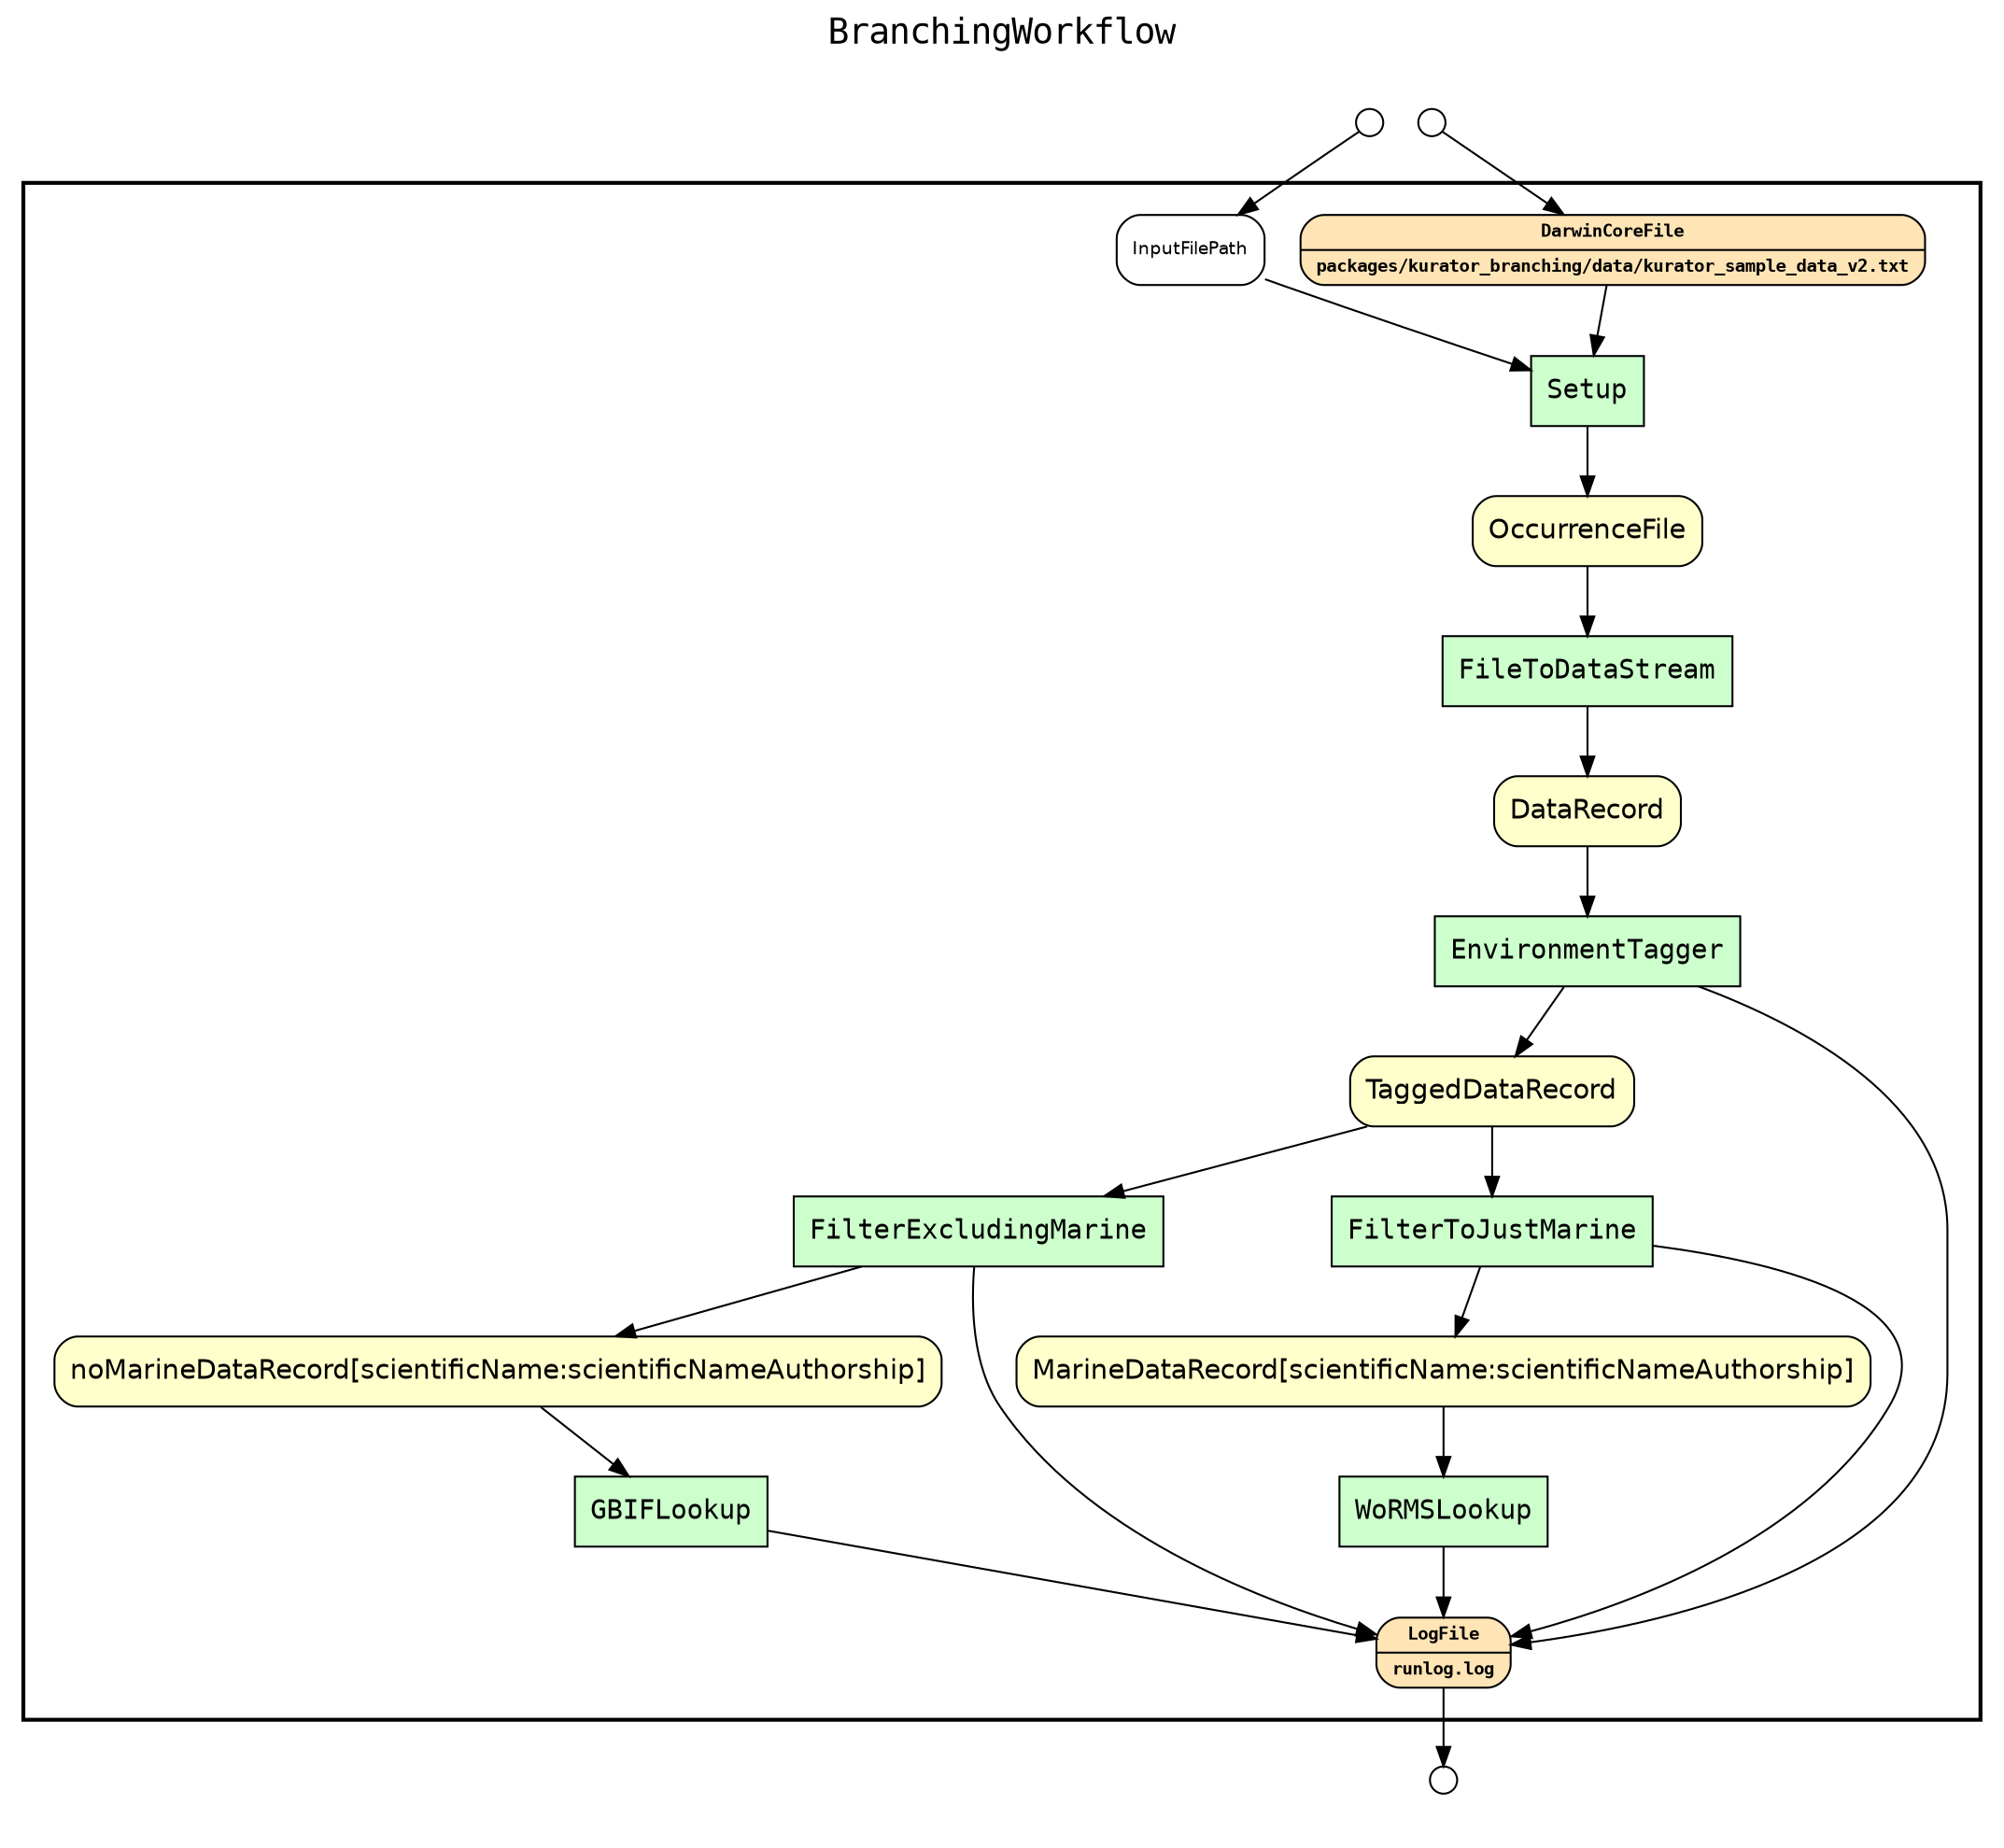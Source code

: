 
digraph yw_data_view {
rankdir=TB
fontname=Courier; fontsize=18; labelloc=t
label="BranchingWorkflow"
subgraph cluster_workflow { label=""; color=black; penwidth=2
subgraph cluster_workflow_inner { label=""; color=white
node[shape=box style="filled" fillcolor="#CCFFCC" peripheries=1 fontname=Courier]
FileToDataStream
Setup
GBIFLookup
WoRMSLookup
FilterExcludingMarine
FilterToJustMarine
EnvironmentTagger
node[shape=box style="filled" fillcolor="#CCFFCC" peripheries=1 fontname=Courier]
node[shape=box style="rounded,filled" fillcolor="#FFFFCC" peripheries=1 fontname=Helvetica]
OccurrenceFile
DataRecord
TaggedDataRecord
<MarineDataRecord[scientificName:scientificNameAuthorship]>
<noMarineDataRecord[scientificName:scientificNameAuthorship]>
node[shape=box style="rounded,filled" fillcolor="#FFE4B5" peripheries=1 fontname="Courier-Bold" fontsize=9]
DarwinCoreFile[shape=record rankdir=LR label="{<f0> DarwinCoreFile |<f1>packages/kurator_branching/data/kurator_sample_data_v2.txt\l}"]
node[shape=box style="rounded,filled" fillcolor="#FFE4B5" peripheries=1 fontname="Courier-Bold" fontsize=9]
LogFile[shape=record rankdir=LR label="{<f0> LogFile |<f1>runlog.log\l}"]
node[shape=box style="rounded,filled" fillcolor="#FFFFFF" peripheries=1 fontname=Helvetica]
InputFilePath
}}
subgraph cluster_inflows { label=""; color=white; penwidth=2
subgraph cluster_inflows_inner { label=""; color=white
node[shape=circle fillcolor="#FFFFFF" peripheries=1 width=0.2]
DarwinCoreFile_inflow [label=""]
InputFilePath_inflow [label=""]
}}
subgraph cluster_outflows { label=""; color=white; penwidth=2
subgraph cluster_outflows_inner { label=""; color=white
node[shape=circle fillcolor="#FFFFFF" peripheries=1 width=0.2]
LogFile_outflow [label=""]
}}
<noMarineDataRecord[scientificName:scientificNameAuthorship]> -> GBIFLookup
<MarineDataRecord[scientificName:scientificNameAuthorship]> -> WoRMSLookup
TaggedDataRecord -> FilterExcludingMarine
TaggedDataRecord -> FilterToJustMarine
DataRecord -> EnvironmentTagger
OccurrenceFile -> FileToDataStream
DarwinCoreFile -> Setup
InputFilePath -> Setup
Setup -> OccurrenceFile
FileToDataStream -> DataRecord
EnvironmentTagger -> LogFile
EnvironmentTagger -> TaggedDataRecord
FilterToJustMarine -> LogFile
FilterToJustMarine -> <MarineDataRecord[scientificName:scientificNameAuthorship]>
FilterExcludingMarine -> LogFile
FilterExcludingMarine -> <noMarineDataRecord[scientificName:scientificNameAuthorship]>
WoRMSLookup -> LogFile
GBIFLookup -> LogFile
DarwinCoreFile_inflow -> DarwinCoreFile
InputFilePath_inflow -> InputFilePath
LogFile -> LogFile_outflow
}

